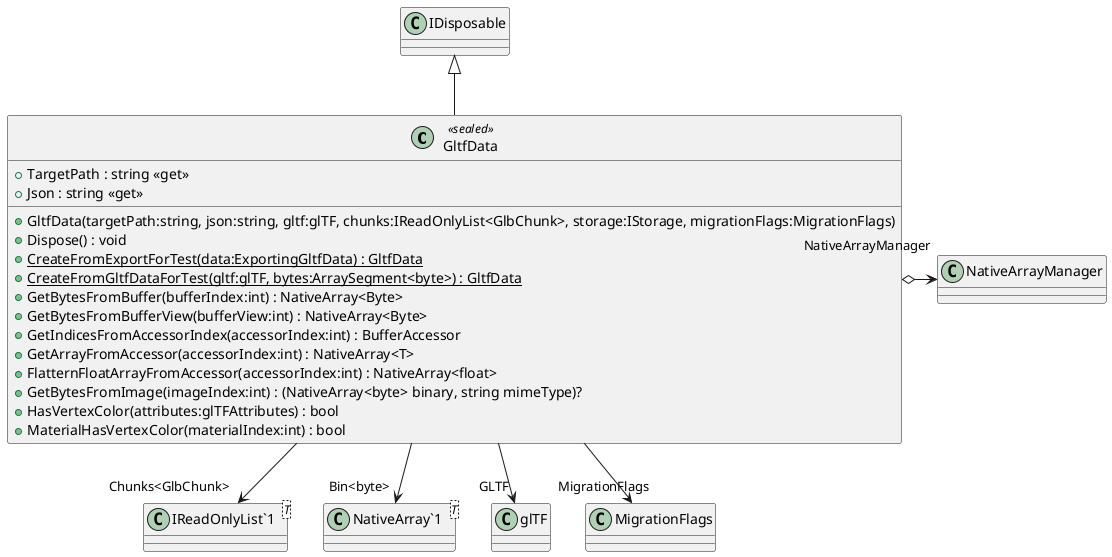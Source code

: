 @startuml
class GltfData <<sealed>> {
    + TargetPath : string <<get>>
    + Json : string <<get>>
    + GltfData(targetPath:string, json:string, gltf:glTF, chunks:IReadOnlyList<GlbChunk>, storage:IStorage, migrationFlags:MigrationFlags)
    + Dispose() : void
    + {static} CreateFromExportForTest(data:ExportingGltfData) : GltfData
    + {static} CreateFromGltfDataForTest(gltf:glTF, bytes:ArraySegment<byte>) : GltfData
    + GetBytesFromBuffer(bufferIndex:int) : NativeArray<Byte>
    + GetBytesFromBufferView(bufferView:int) : NativeArray<Byte>
    + GetIndicesFromAccessorIndex(accessorIndex:int) : BufferAccessor
    + GetArrayFromAccessor(accessorIndex:int) : NativeArray<T>
    + FlatternFloatArrayFromAccessor(accessorIndex:int) : NativeArray<float>
    + GetBytesFromImage(imageIndex:int) : (NativeArray<byte> binary, string mimeType)?
    + HasVertexColor(attributes:glTFAttributes) : bool
    + MaterialHasVertexColor(materialIndex:int) : bool
}
class "IReadOnlyList`1"<T> {
}
class "NativeArray`1"<T> {
}
IDisposable <|-- GltfData
GltfData --> "Chunks<GlbChunk>" "IReadOnlyList`1"
GltfData --> "GLTF" glTF
GltfData o-> "NativeArrayManager" NativeArrayManager
GltfData --> "Bin<byte>" "NativeArray`1"
GltfData --> "MigrationFlags" MigrationFlags
@enduml
